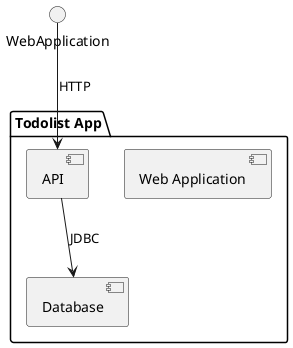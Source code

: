 @startuml
Package "Todolist App" {
  [Web Application]
  [API]
  [Database]
}
WebApplication --> API : HTTP
API --> Database : JDBC
@enduml